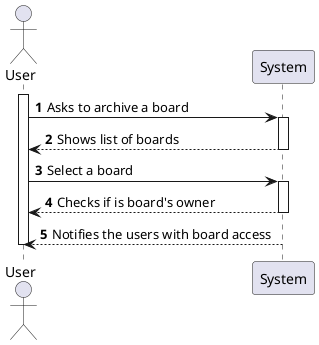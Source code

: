 @startuml
autonumber

autoactivate on

actor User
activate User

User -> System: Asks to archive a board
System --> User: Shows list of boards
User -> System: Select a board
System --> User: Checks if is board's owner
System --> User: Notifies the users with board access

deactivate User

@enduml